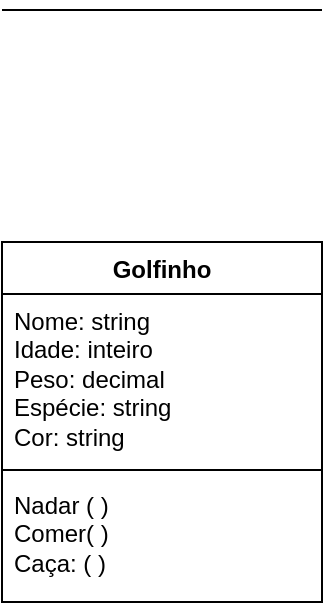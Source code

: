 <mxfile version="21.6.9" type="device">
  <diagram name="Página-1" id="Xz_wqhEYcHHFEehsxDvH">
    <mxGraphModel dx="875" dy="478" grid="1" gridSize="10" guides="1" tooltips="1" connect="1" arrows="1" fold="1" page="1" pageScale="1" pageWidth="827" pageHeight="1169" math="0" shadow="0">
      <root>
        <mxCell id="0" />
        <mxCell id="1" parent="0" />
        <mxCell id="RiwLC3I00_Cy5YXwI30K-7" value="" style="line;strokeWidth=1;fillColor=none;align=left;verticalAlign=middle;spacingTop=-1;spacingLeft=3;spacingRight=3;rotatable=0;labelPosition=right;points=[];portConstraint=eastwest;strokeColor=inherit;" vertex="1" parent="1">
          <mxGeometry x="310" y="720" width="160" height="8" as="geometry" />
        </mxCell>
        <mxCell id="RiwLC3I00_Cy5YXwI30K-13" value="Golfinho" style="swimlane;fontStyle=1;align=center;verticalAlign=top;childLayout=stackLayout;horizontal=1;startSize=26;horizontalStack=0;resizeParent=1;resizeParentMax=0;resizeLast=0;collapsible=1;marginBottom=0;whiteSpace=wrap;html=1;" vertex="1" parent="1">
          <mxGeometry x="310" y="840" width="160" height="180" as="geometry" />
        </mxCell>
        <mxCell id="RiwLC3I00_Cy5YXwI30K-14" value="Nome: string&lt;br&gt;Idade: inteiro&lt;br&gt;Peso: decimal&lt;br&gt;Espécie: string&lt;br&gt;Cor: string" style="text;strokeColor=none;fillColor=none;align=left;verticalAlign=top;spacingLeft=4;spacingRight=4;overflow=hidden;rotatable=0;points=[[0,0.5],[1,0.5]];portConstraint=eastwest;whiteSpace=wrap;html=1;" vertex="1" parent="RiwLC3I00_Cy5YXwI30K-13">
          <mxGeometry y="26" width="160" height="84" as="geometry" />
        </mxCell>
        <mxCell id="RiwLC3I00_Cy5YXwI30K-15" value="" style="line;strokeWidth=1;fillColor=none;align=left;verticalAlign=middle;spacingTop=-1;spacingLeft=3;spacingRight=3;rotatable=0;labelPosition=right;points=[];portConstraint=eastwest;strokeColor=inherit;" vertex="1" parent="RiwLC3I00_Cy5YXwI30K-13">
          <mxGeometry y="110" width="160" height="8" as="geometry" />
        </mxCell>
        <mxCell id="RiwLC3I00_Cy5YXwI30K-16" value="Nadar ( )&lt;br&gt;Comer( )&lt;br&gt;Caça: ( )" style="text;strokeColor=none;fillColor=none;align=left;verticalAlign=top;spacingLeft=4;spacingRight=4;overflow=hidden;rotatable=0;points=[[0,0.5],[1,0.5]];portConstraint=eastwest;whiteSpace=wrap;html=1;" vertex="1" parent="RiwLC3I00_Cy5YXwI30K-13">
          <mxGeometry y="118" width="160" height="62" as="geometry" />
        </mxCell>
      </root>
    </mxGraphModel>
  </diagram>
</mxfile>

